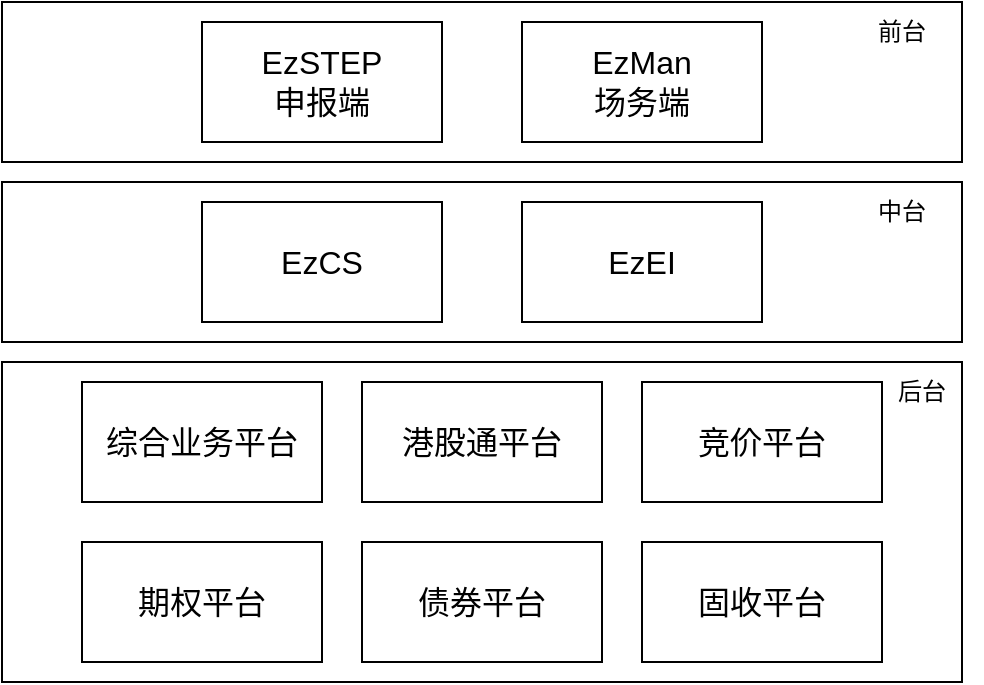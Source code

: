 <mxfile version="24.6.5" type="device">
  <diagram name="第 1 页" id="awVJ02Q18zq-fPD8ManJ">
    <mxGraphModel dx="1430" dy="763" grid="1" gridSize="10" guides="1" tooltips="1" connect="1" arrows="1" fold="1" page="1" pageScale="1" pageWidth="827" pageHeight="1169" math="0" shadow="0">
      <root>
        <mxCell id="0" />
        <mxCell id="1" parent="0" />
        <mxCell id="ALgcWRMDc2tRle5hfwun-25" value="" style="rounded=0;whiteSpace=wrap;html=1;" vertex="1" parent="1">
          <mxGeometry x="80" y="660" width="480" height="160" as="geometry" />
        </mxCell>
        <mxCell id="ALgcWRMDc2tRle5hfwun-24" value="" style="rounded=0;whiteSpace=wrap;html=1;" vertex="1" parent="1">
          <mxGeometry x="80" y="570" width="480" height="80" as="geometry" />
        </mxCell>
        <mxCell id="ALgcWRMDc2tRle5hfwun-23" value="" style="rounded=0;whiteSpace=wrap;html=1;" vertex="1" parent="1">
          <mxGeometry x="80" y="480" width="480" height="80" as="geometry" />
        </mxCell>
        <mxCell id="ALgcWRMDc2tRle5hfwun-12" value="EzSTEP&lt;div&gt;申报端&lt;/div&gt;" style="rounded=0;whiteSpace=wrap;html=1;fontSize=16;" vertex="1" parent="1">
          <mxGeometry x="180" y="490" width="120" height="60" as="geometry" />
        </mxCell>
        <mxCell id="ALgcWRMDc2tRle5hfwun-14" value="EzMan&lt;div&gt;场务端&lt;/div&gt;" style="rounded=0;whiteSpace=wrap;html=1;fontSize=16;" vertex="1" parent="1">
          <mxGeometry x="340" y="490" width="120" height="60" as="geometry" />
        </mxCell>
        <mxCell id="ALgcWRMDc2tRle5hfwun-15" value="EzCS" style="rounded=0;whiteSpace=wrap;html=1;fontSize=16;" vertex="1" parent="1">
          <mxGeometry x="180" y="580" width="120" height="60" as="geometry" />
        </mxCell>
        <mxCell id="ALgcWRMDc2tRle5hfwun-16" value="综合业务平台" style="rounded=0;whiteSpace=wrap;html=1;fontSize=16;" vertex="1" parent="1">
          <mxGeometry x="120" y="670" width="120" height="60" as="geometry" />
        </mxCell>
        <mxCell id="ALgcWRMDc2tRle5hfwun-17" value="港股通平台" style="rounded=0;whiteSpace=wrap;html=1;fontSize=16;" vertex="1" parent="1">
          <mxGeometry x="260" y="670" width="120" height="60" as="geometry" />
        </mxCell>
        <mxCell id="ALgcWRMDc2tRle5hfwun-18" value="竞价平台" style="rounded=0;whiteSpace=wrap;html=1;fontSize=16;" vertex="1" parent="1">
          <mxGeometry x="400" y="670" width="120" height="60" as="geometry" />
        </mxCell>
        <mxCell id="ALgcWRMDc2tRle5hfwun-19" value="期权平台" style="rounded=0;whiteSpace=wrap;html=1;fontSize=16;" vertex="1" parent="1">
          <mxGeometry x="120" y="750" width="120" height="60" as="geometry" />
        </mxCell>
        <mxCell id="ALgcWRMDc2tRle5hfwun-20" value="债券平台" style="rounded=0;whiteSpace=wrap;html=1;fontSize=16;" vertex="1" parent="1">
          <mxGeometry x="260" y="750" width="120" height="60" as="geometry" />
        </mxCell>
        <mxCell id="ALgcWRMDc2tRle5hfwun-21" value="固收平台" style="rounded=0;whiteSpace=wrap;html=1;fontSize=16;" vertex="1" parent="1">
          <mxGeometry x="400" y="750" width="120" height="60" as="geometry" />
        </mxCell>
        <mxCell id="ALgcWRMDc2tRle5hfwun-22" value="EzEI" style="rounded=0;whiteSpace=wrap;html=1;fontSize=16;" vertex="1" parent="1">
          <mxGeometry x="340" y="580" width="120" height="60" as="geometry" />
        </mxCell>
        <mxCell id="ALgcWRMDc2tRle5hfwun-26" value="前台" style="text;html=1;align=center;verticalAlign=middle;whiteSpace=wrap;rounded=0;" vertex="1" parent="1">
          <mxGeometry x="500" y="480" width="60" height="30" as="geometry" />
        </mxCell>
        <mxCell id="ALgcWRMDc2tRle5hfwun-27" value="中台" style="text;html=1;align=center;verticalAlign=middle;whiteSpace=wrap;rounded=0;" vertex="1" parent="1">
          <mxGeometry x="500" y="570" width="60" height="30" as="geometry" />
        </mxCell>
        <mxCell id="ALgcWRMDc2tRle5hfwun-28" value="后台" style="text;html=1;align=center;verticalAlign=middle;whiteSpace=wrap;rounded=0;" vertex="1" parent="1">
          <mxGeometry x="510" y="660" width="60" height="30" as="geometry" />
        </mxCell>
      </root>
    </mxGraphModel>
  </diagram>
</mxfile>
